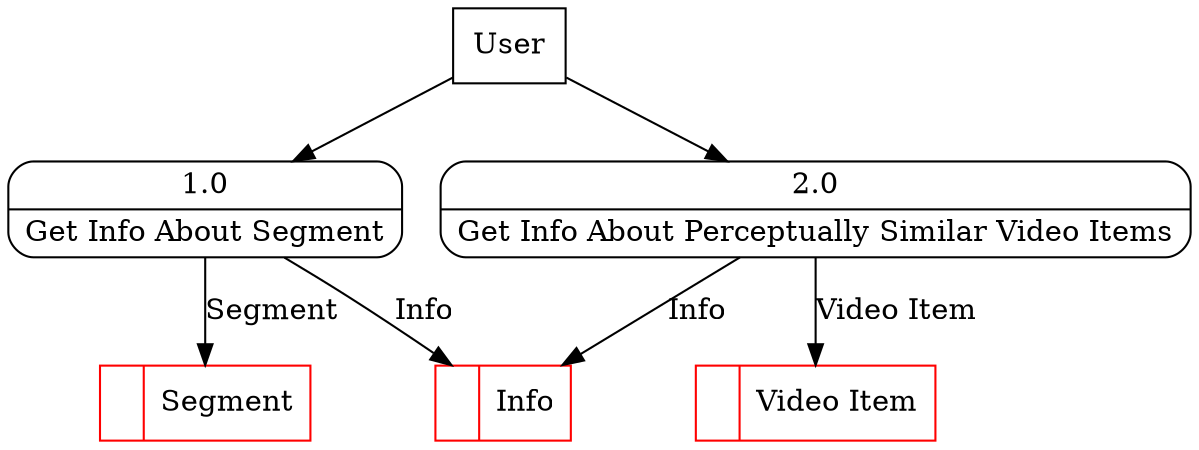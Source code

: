 digraph dfd2{ 
node[shape=record]
200 [label="<f0>  |<f1> Info " color=red];
201 [label="<f0>  |<f1> Segment " color=red];
202 [label="<f0>  |<f1> Video Item " color=red];
203 [label="User" shape=box];
204 [label="{<f0> 1.0|<f1> Get Info About Segment }" shape=Mrecord];
205 [label="{<f0> 2.0|<f1> Get Info About Perceptually Similar Video Items }" shape=Mrecord];
203 -> 204
203 -> 205
204 -> 201 [label="Segment"]
204 -> 200 [label="Info"]
205 -> 200 [label="Info"]
205 -> 202 [label="Video Item"]
}